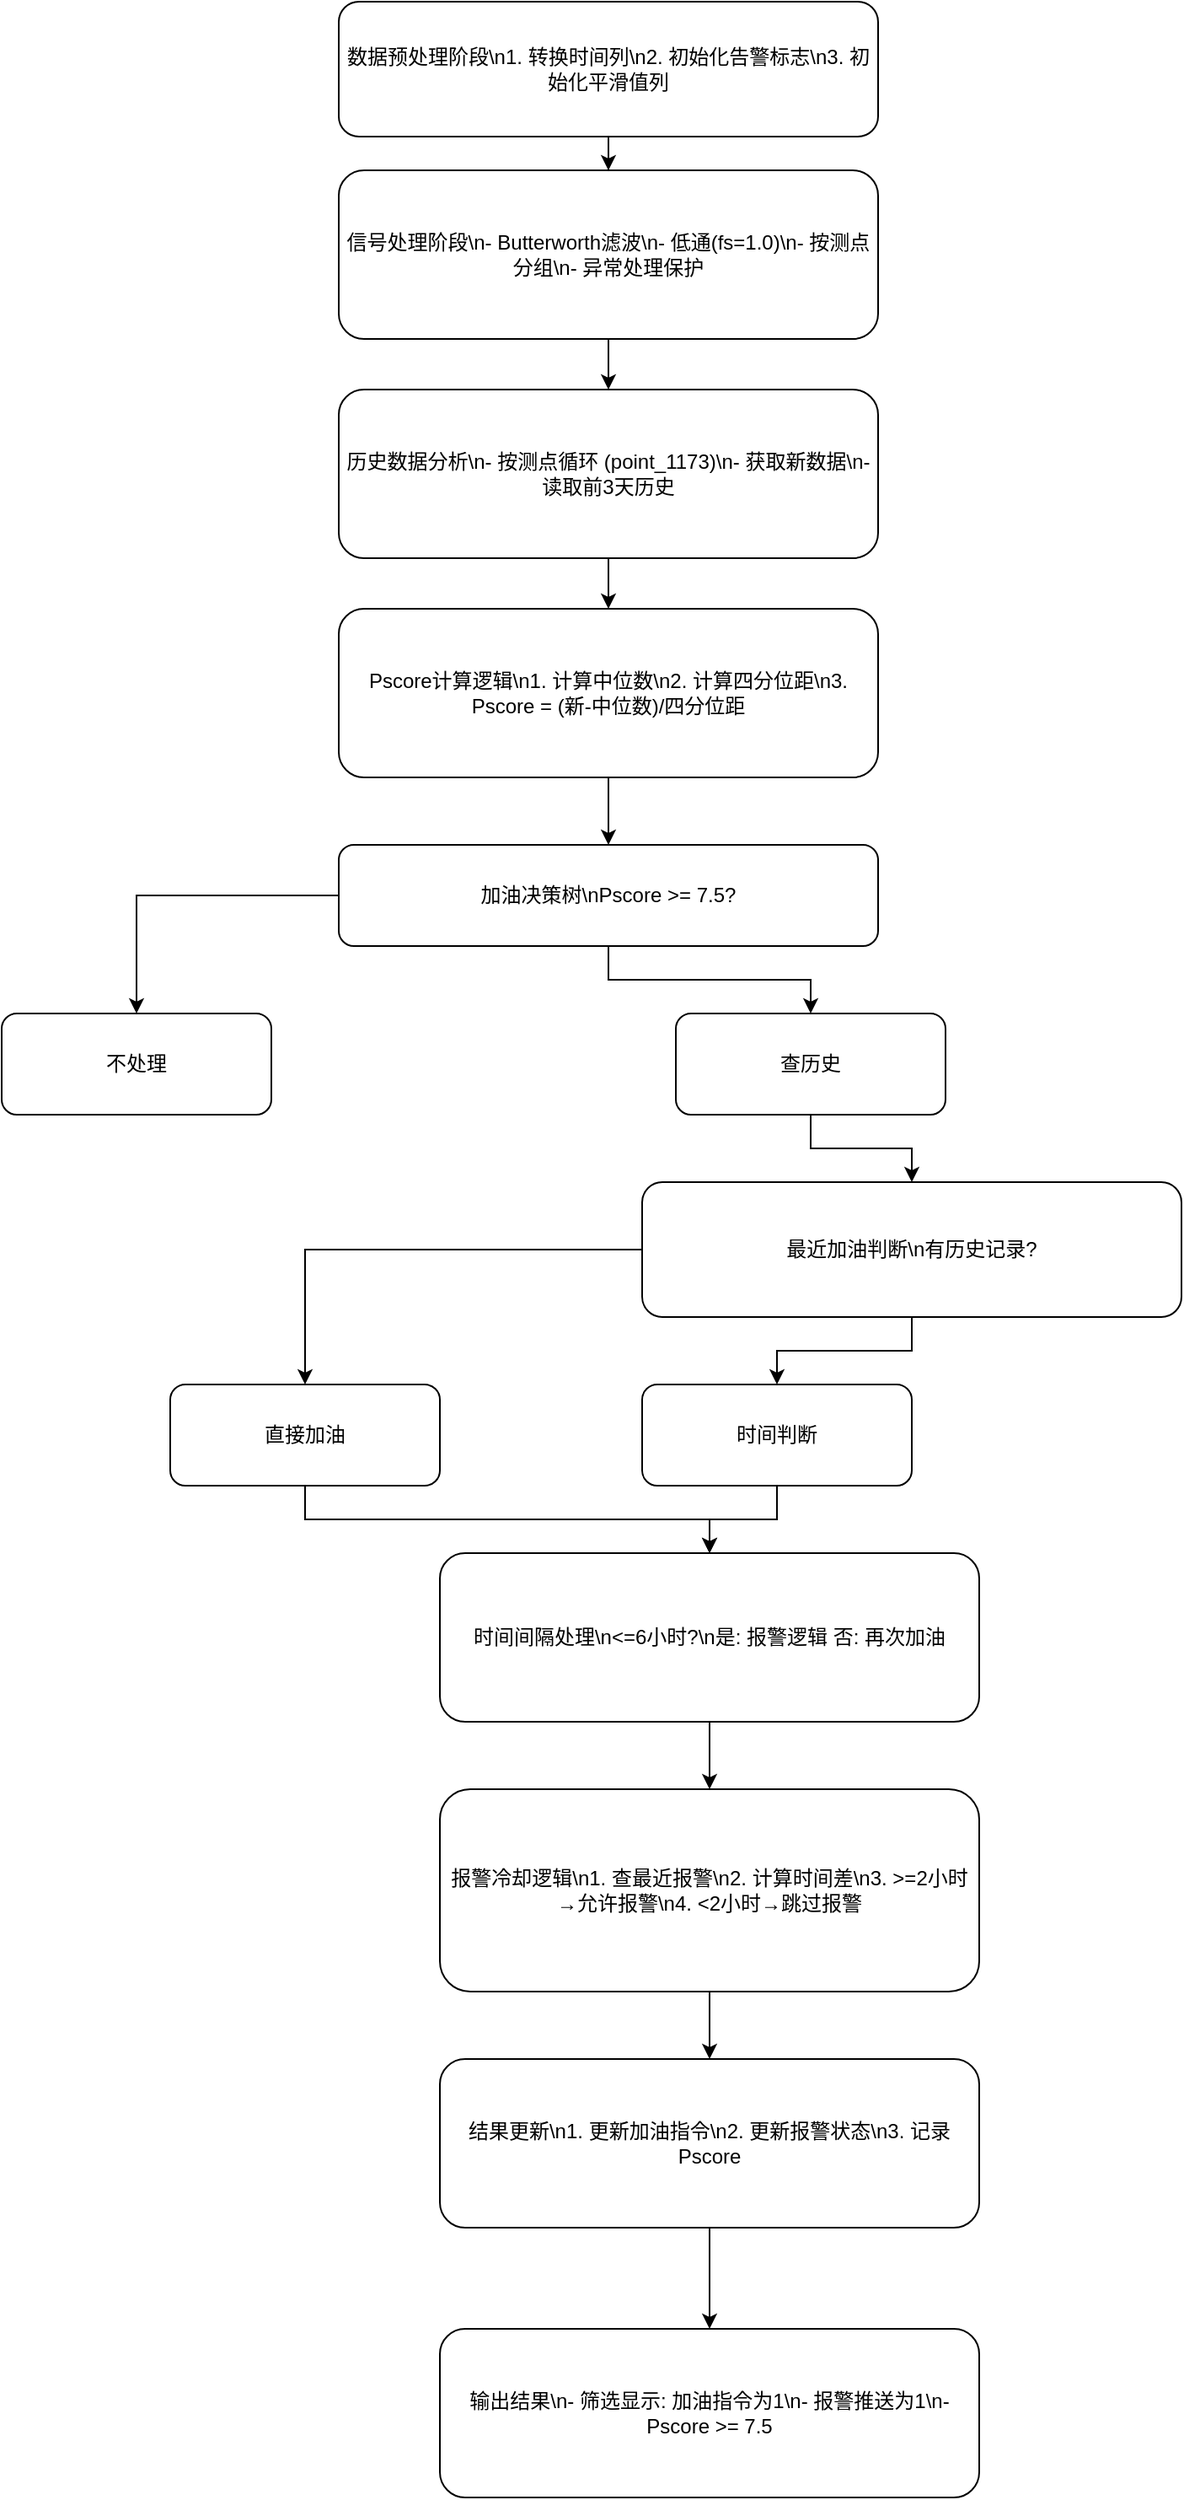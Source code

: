 <?xml version="1.0" encoding="UTF-8"?>
<mxfile>
  <diagram name="Pscore Workflow">
    <mxGraphModel dx="1200" dy="800" grid="1" gridSize="10" guides="1" tooltips="1" connect="1" arrows="1" fold="1" page="1" pageScale="1" pageWidth="827" pageHeight="1169">
      <root>
        <mxCell id="0"/>
        <mxCell id="1" parent="0"/>

        <!-- Boxes -->
        <mxCell id="b1" value="数据预处理阶段\n1. 转换时间列\n2. 初始化告警标志\n3. 初始化平滑值列" style="rounded=1;whiteSpace=wrap;html=1;strokeColor=#000000;fillColor=#FFFFFF;" vertex="1" parent="1">
          <mxGeometry x="260" y="20" width="320" height="80" as="geometry"/>
        </mxCell>

        <mxCell id="b2" value="信号处理阶段\n- Butterworth滤波\n- 低通(fs=1.0)\n- 按测点分组\n- 异常处理保护" style="rounded=1;whiteSpace=wrap;html=1;strokeColor=#000000;fillColor=#FFFFFF;" vertex="1" parent="1">
          <mxGeometry x="260" y="120" width="320" height="100" as="geometry"/>
        </mxCell>

        <mxCell id="b3" value="历史数据分析\n- 按测点循环 (point_1173)\n- 获取新数据\n- 读取前3天历史" style="rounded=1;whiteSpace=wrap;html=1;strokeColor=#000000;fillColor=#FFFFFF;" vertex="1" parent="1">
          <mxGeometry x="260" y="250" width="320" height="100" as="geometry"/>
        </mxCell>

        <mxCell id="b4" value="Pscore计算逻辑\n1. 计算中位数\n2. 计算四分位距\n3. Pscore = (新-中位数)/四分位距" style="rounded=1;whiteSpace=wrap;html=1;strokeColor=#000000;fillColor=#FFFFFF;" vertex="1" parent="1">
          <mxGeometry x="260" y="380" width="320" height="100" as="geometry"/>
        </mxCell>

        <mxCell id="b5" value="加油决策树\nPscore &gt;= 7.5?" style="rounded=1;whiteSpace=wrap;html=1;strokeColor=#000000;fillColor=#FFFFFF;" vertex="1" parent="1">
          <mxGeometry x="260" y="520" width="320" height="60" as="geometry"/>
        </mxCell>

        <mxCell id="b6_no" value="不处理" style="rounded=1;whiteSpace=wrap;html=1;strokeColor=#000000;fillColor=#FFFFFF;" vertex="1" parent="1">
          <mxGeometry x="60" y="620" width="160" height="60" as="geometry"/>
        </mxCell>

        <mxCell id="b6_yes" value="查历史" style="rounded=1;whiteSpace=wrap;html=1;strokeColor=#000000;fillColor=#FFFFFF;" vertex="1" parent="1">
          <mxGeometry x="460" y="620" width="160" height="60" as="geometry"/>
        </mxCell>

        <mxCell id="b7" value="最近加油判断\n有历史记录?" style="rounded=1;whiteSpace=wrap;html=1;strokeColor=#000000;fillColor=#FFFFFF;" vertex="1" parent="1">
          <mxGeometry x="440" y="720" width="320" height="80" as="geometry"/>
        </mxCell>

        <mxCell id="b8_nohist" value="直接加油" style="rounded=1;whiteSpace=wrap;html=1;strokeColor=#000000;fillColor=#FFFFFF;" vertex="1" parent="1">
          <mxGeometry x="160" y="840" width="160" height="60" as="geometry"/>
        </mxCell>

        <mxCell id="b8_hist" value="时间判断" style="rounded=1;whiteSpace=wrap;html=1;strokeColor=#000000;fillColor=#FFFFFF;" vertex="1" parent="1">
          <mxGeometry x="440" y="840" width="160" height="60" as="geometry"/>
        </mxCell>

        <mxCell id="b9" value="时间间隔处理\n&lt;=6小时?\n是: 报警逻辑   否: 再次加油" style="rounded=1;whiteSpace=wrap;html=1;strokeColor=#000000;fillColor=#FFFFFF;" vertex="1" parent="1">
          <mxGeometry x="320" y="940" width="320" height="100" as="geometry"/>
        </mxCell>

        <mxCell id="b10" value="报警冷却逻辑\n1. 查最近报警\n2. 计算时间差\n3. &gt;=2小时→允许报警\n4. &lt;2小时→跳过报警" style="rounded=1;whiteSpace=wrap;html=1;strokeColor=#000000;fillColor=#FFFFFF;" vertex="1" parent="1">
          <mxGeometry x="320" y="1080" width="320" height="120" as="geometry"/>
        </mxCell>

        <mxCell id="b11" value="结果更新\n1. 更新加油指令\n2. 更新报警状态\n3. 记录Pscore" style="rounded=1;whiteSpace=wrap;html=1;strokeColor=#000000;fillColor=#FFFFFF;" vertex="1" parent="1">
          <mxGeometry x="320" y="1240" width="320" height="100" as="geometry"/>
        </mxCell>

        <mxCell id="b12" value="输出结果\n- 筛选显示: 加油指令为1\n- 报警推送为1\n- Pscore &gt;= 7.5" style="rounded=1;whiteSpace=wrap;html=1;strokeColor=#000000;fillColor=#FFFFFF;" vertex="1" parent="1">
          <mxGeometry x="320" y="1400" width="320" height="100" as="geometry"/>
        </mxCell>

        <!-- Connectors -->
        <mxCell id="e1" style="edgeStyle=orthogonalEdgeStyle;rounded=0;orthogonalLoop=1;jettySize=auto;html=1;" edge="1" parent="1" source="b1" target="b2">
          <mxGeometry relative="1" as="geometry"/>
        </mxCell>
        <mxCell id="e2" style="edgeStyle=orthogonalEdgeStyle;rounded=0;orthogonalLoop=1;jettySize=auto;html=1;" edge="1" parent="1" source="b2" target="b3">
          <mxGeometry relative="1" as="geometry"/>
        </mxCell>
        <mxCell id="e3" style="edgeStyle=orthogonalEdgeStyle;rounded=0;orthogonalLoop=1;jettySize=auto;html=1;" edge="1" parent="1" source="b3" target="b4">
          <mxGeometry relative="1" as="geometry"/>
        </mxCell>
        <mxCell id="e4" style="edgeStyle=orthogonalEdgeStyle;rounded=0;orthogonalLoop=1;jettySize=auto;html=1;" edge="1" parent="1" source="b4" target="b5">
          <mxGeometry relative="1" as="geometry"/>
        </mxCell>

        <!-- Decision split -->
        <mxCell id="e5" style="edgeStyle=orthogonalEdgeStyle;rounded=0;orthogonalLoop=1;jettySize=auto;html=1;" edge="1" parent="1" source="b5" target="b6_no">
          <mxGeometry relative="1" as="geometry"/>
        </mxCell>
        <mxCell id="e6" style="edgeStyle=orthogonalEdgeStyle;rounded=0;orthogonalLoop=1;jettySize=auto;html=1;" edge="1" parent="1" source="b5" target="b6_yes">
          <mxGeometry relative="1" as="geometry"/>
        </mxCell>

        <mxCell id="e7" style="edgeStyle=orthogonalEdgeStyle;rounded=0;orthogonalLoop=1;jettySize=auto;html=1;" edge="1" parent="1" source="b6_yes" target="b7">
          <mxGeometry relative="1" as="geometry"/>
        </mxCell>

        <mxCell id="e8" style="edgeStyle=orthogonalEdgeStyle;rounded=0;orthogonalLoop=1;jettySize=auto;html=1;" edge="1" parent="1" source="b7" target="b8_nohist">
          <mxGeometry relative="1" as="geometry"/>
        </mxCell>
        <mxCell id="e9" style="edgeStyle=orthogonalEdgeStyle;rounded=0;orthogonalLoop=1;jettySize=auto;html=1;" edge="1" parent="1" source="b7" target="b8_hist">
          <mxGeometry relative="1" as="geometry"/>
        </mxCell>

        <mxCell id="e10" style="edgeStyle=orthogonalEdgeStyle;rounded=0;orthogonalLoop=1;jettySize=auto;html=1;" edge="1" parent="1" source="b8_hist" target="b9">
          <mxGeometry relative="1" as="geometry"/>
        </mxCell>

        <mxCell id="e11" style="edgeStyle=orthogonalEdgeStyle;rounded=0;orthogonalLoop=1;jettySize=auto;html=1;" edge="1" parent="1" source="b8_nohist" target="b9">
          <mxGeometry relative="1" as="geometry"/>
        </mxCell>

        <mxCell id="e12" style="edgeStyle=orthogonalEdgeStyle;rounded=0;orthogonalLoop=1;jettySize=auto;html=1;" edge="1" parent="1" source="b9" target="b10">
          <mxGeometry relative="1" as="geometry"/>
        </mxCell>

        <mxCell id="e13" style="edgeStyle=orthogonalEdgeStyle;rounded=0;orthogonalLoop=1;jettySize=auto;html=1;" edge="1" parent="1" source="b10" target="b11">
          <mxGeometry relative="1" as="geometry"/>
        </mxCell>

        <mxCell id="e14" style="edgeStyle=orthogonalEdgeStyle;rounded=0;orthogonalLoop=1;jettySize=auto;html=1;" edge="1" parent="1" source="b11" target="b12">
          <mxGeometry relative="1" as="geometry"/>
        </mxCell>

      </root>
    </mxGraphModel>
  </diagram>
</mxfile>
